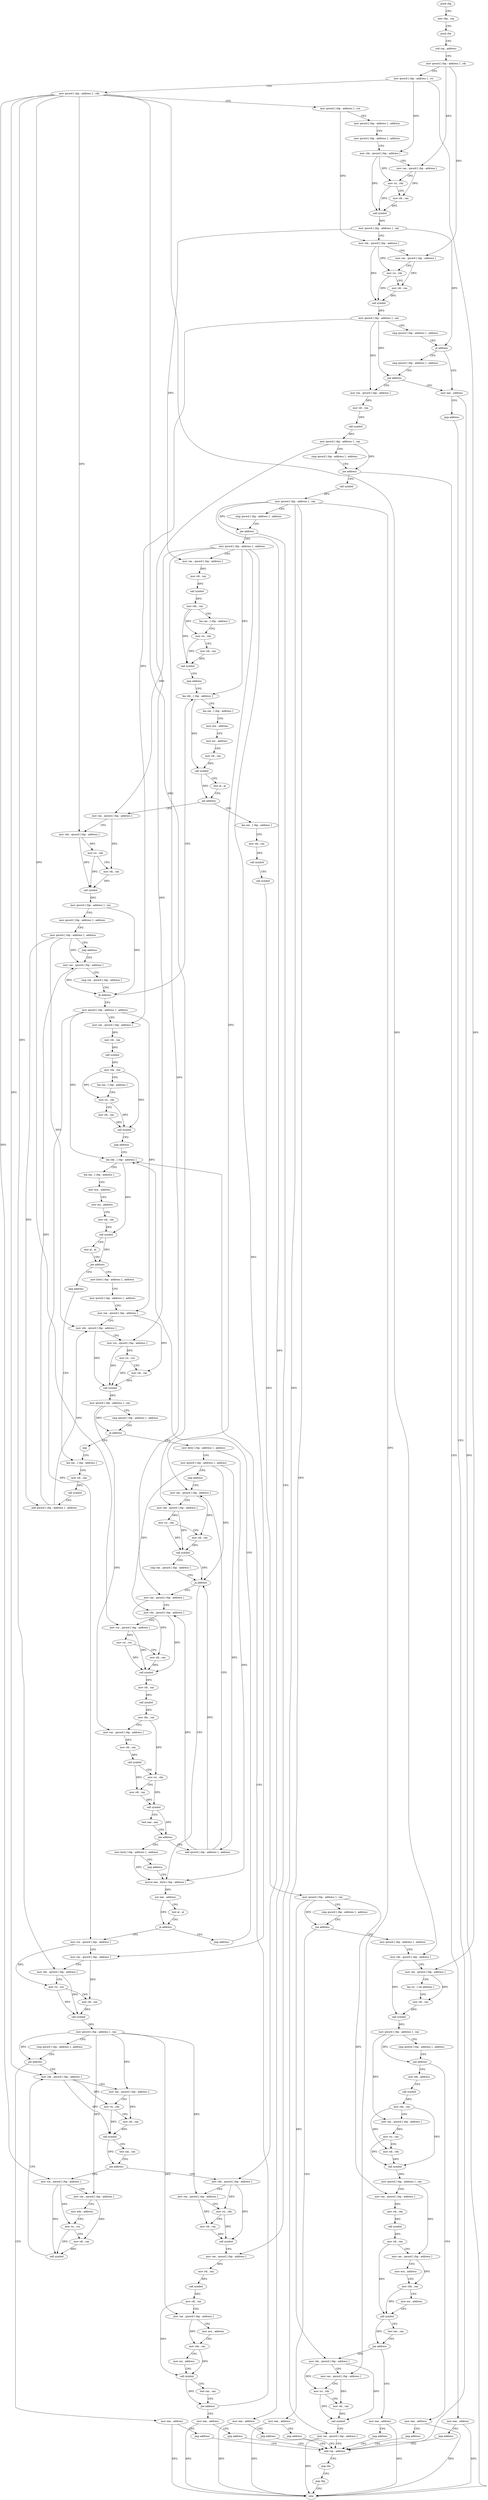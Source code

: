 digraph "func" {
"105841" [label = "push rbp" ]
"105842" [label = "mov rbp , rsp" ]
"105845" [label = "push rbx" ]
"105846" [label = "sub rsp , address" ]
"105853" [label = "mov qword [ rbp - address ] , rdi" ]
"105860" [label = "mov qword [ rbp - address ] , rsi" ]
"105867" [label = "mov qword [ rbp - address ] , rdx" ]
"105874" [label = "mov qword [ rbp - address ] , rcx" ]
"105881" [label = "mov qword [ rbp - address ] , address" ]
"105889" [label = "mov qword [ rbp - address ] , address" ]
"105897" [label = "mov rdx , qword [ rbp - address ]" ]
"105904" [label = "mov rax , qword [ rbp - address ]" ]
"105911" [label = "mov rsi , rdx" ]
"105914" [label = "mov rdi , rax" ]
"105917" [label = "call symbol" ]
"105922" [label = "mov qword [ rbp - address ] , rax" ]
"105926" [label = "mov rdx , qword [ rbp - address ]" ]
"105933" [label = "mov rax , qword [ rbp - address ]" ]
"105940" [label = "mov rsi , rdx" ]
"105943" [label = "mov rdi , rax" ]
"105946" [label = "call symbol" ]
"105951" [label = "mov qword [ rbp - address ] , rax" ]
"105955" [label = "cmp qword [ rbp - address ] , address" ]
"105960" [label = "je address" ]
"105969" [label = "mov eax , address" ]
"105962" [label = "cmp qword [ rbp - address ] , address" ]
"105974" [label = "jmp address" ]
"106855" [label = "add rsp , address" ]
"105967" [label = "jne address" ]
"105979" [label = "mov rax , qword [ rbp - address ]" ]
"106862" [label = "pop rbx" ]
"106863" [label = "pop rbp" ]
"106864" [label = "retn" ]
"105983" [label = "mov rdi , rax" ]
"105986" [label = "call symbol" ]
"105991" [label = "mov qword [ rbp - address ] , rax" ]
"105995" [label = "cmp qword [ rbp - address ] , address" ]
"106000" [label = "jne address" ]
"106012" [label = "call symbol" ]
"106002" [label = "mov eax , address" ]
"106017" [label = "mov qword [ rbp - address ] , rax" ]
"106021" [label = "cmp qword [ rbp - address ] , address" ]
"106026" [label = "jne address" ]
"106038" [label = "mov qword [ rbp - address ] , address" ]
"106028" [label = "mov eax , address" ]
"106007" [label = "jmp address" ]
"106046" [label = "mov rax , qword [ rbp - address ]" ]
"106050" [label = "mov rdi , rax" ]
"106053" [label = "call symbol" ]
"106058" [label = "mov rdx , rax" ]
"106061" [label = "lea rax , [ rbp - address ]" ]
"106068" [label = "mov rsi , rdx" ]
"106071" [label = "mov rdi , rax" ]
"106074" [label = "call symbol" ]
"106079" [label = "jmp address" ]
"106618" [label = "lea rdx , [ rbp - address ]" ]
"106033" [label = "jmp address" ]
"106622" [label = "lea rax , [ rbp - address ]" ]
"106629" [label = "mov ecx , address" ]
"106634" [label = "mov esi , address" ]
"106639" [label = "mov rdi , rax" ]
"106642" [label = "call symbol" ]
"106647" [label = "test al , al" ]
"106649" [label = "jne address" ]
"106084" [label = "mov rax , qword [ rbp - address ]" ]
"106655" [label = "lea rax , [ rbp - address ]" ]
"106088" [label = "mov rdx , qword [ rbp - address ]" ]
"106095" [label = "mov rsi , rdx" ]
"106098" [label = "mov rdi , rax" ]
"106101" [label = "call symbol" ]
"106106" [label = "mov qword [ rbp - address ] , rax" ]
"106110" [label = "mov qword [ rbp - address ] , address" ]
"106118" [label = "mov qword [ rbp - address ] , address" ]
"106126" [label = "jmp address" ]
"106604" [label = "mov rax , qword [ rbp - address ]" ]
"106662" [label = "mov rdi , rax" ]
"106665" [label = "call symbol" ]
"106670" [label = "call symbol" ]
"106675" [label = "mov qword [ rbp - address ] , rax" ]
"106679" [label = "cmp qword [ rbp - address ] , address" ]
"106684" [label = "jne address" ]
"106696" [label = "mov qword [ rbp - address ] , address" ]
"106686" [label = "mov eax , address" ]
"106608" [label = "cmp rax , qword [ rbp - address ]" ]
"106612" [label = "jb address" ]
"106131" [label = "mov qword [ rbp - address ] , address" ]
"106704" [label = "mov rdx , qword [ rbp - address ]" ]
"106711" [label = "mov rax , qword [ rbp - address ]" ]
"106718" [label = "lea rsi , [ rel address ]" ]
"106725" [label = "mov rdi , rax" ]
"106728" [label = "call symbol" ]
"106733" [label = "mov qword [ rbp - address ] , rax" ]
"106737" [label = "cmp qword [ rbp - address ] , address" ]
"106742" [label = "jne address" ]
"106751" [label = "mov edi , address" ]
"106744" [label = "mov eax , address" ]
"106691" [label = "jmp address" ]
"106142" [label = "mov rax , qword [ rbp - address ]" ]
"106146" [label = "mov rdi , rax" ]
"106149" [label = "call symbol" ]
"106154" [label = "mov rdx , rax" ]
"106157" [label = "lea rax , [ rbp - address ]" ]
"106164" [label = "mov rsi , rdx" ]
"106167" [label = "mov rdi , rax" ]
"106170" [label = "call symbol" ]
"106175" [label = "jmp address" ]
"106541" [label = "lea rdx , [ rbp - address ]" ]
"106756" [label = "call symbol" ]
"106761" [label = "mov rdx , rax" ]
"106764" [label = "mov rax , qword [ rbp - address ]" ]
"106768" [label = "mov rsi , rax" ]
"106771" [label = "mov rdi , rdx" ]
"106774" [label = "call symbol" ]
"106779" [label = "mov qword [ rbp - address ] , rax" ]
"106783" [label = "mov rax , qword [ rbp - address ]" ]
"106787" [label = "mov rdi , rax" ]
"106790" [label = "call symbol" ]
"106795" [label = "mov rdi , rax" ]
"106798" [label = "mov rax , qword [ rbp - address ]" ]
"106802" [label = "mov ecx , address" ]
"106807" [label = "mov rdx , rax" ]
"106810" [label = "mov esi , address" ]
"106815" [label = "call symbol" ]
"106820" [label = "test rax , rax" ]
"106823" [label = "jne address" ]
"106832" [label = "mov rdx , qword [ rbp - address ]" ]
"106825" [label = "mov eax , address" ]
"106749" [label = "jmp address" ]
"106548" [label = "lea rax , [ rbp - address ]" ]
"106555" [label = "mov ecx , address" ]
"106560" [label = "mov esi , address" ]
"106565" [label = "mov rdi , rax" ]
"106568" [label = "call symbol" ]
"106573" [label = "test al , al" ]
"106575" [label = "jne address" ]
"106180" [label = "mov byte [ rbp - address ] , address" ]
"106581" [label = "jmp address" ]
"106836" [label = "mov rax , qword [ rbp - address ]" ]
"106840" [label = "mov rsi , rdx" ]
"106843" [label = "mov rdi , rax" ]
"106846" [label = "call symbol" ]
"106851" [label = "mov rax , qword [ rbp - address ]" ]
"106830" [label = "jmp address" ]
"106184" [label = "mov qword [ rbp - address ] , address" ]
"106192" [label = "mov rax , qword [ rbp - address ]" ]
"106199" [label = "mov rdx , qword [ rbp - address ]" ]
"106203" [label = "mov rcx , qword [ rbp - address ]" ]
"106207" [label = "mov rsi , rcx" ]
"106210" [label = "mov rdi , rax" ]
"106213" [label = "call symbol" ]
"106218" [label = "mov qword [ rbp - address ] , rax" ]
"106222" [label = "cmp qword [ rbp - address ] , address" ]
"106227" [label = "je address" ]
"106583" [label = "nop" ]
"106233" [label = "mov byte [ rbp - address ] , address" ]
"106584" [label = "lea rax , [ rbp - address ]" ]
"106237" [label = "mov qword [ rbp - address ] , address" ]
"106245" [label = "jmp address" ]
"106322" [label = "mov rax , qword [ rbp - address ]" ]
"106591" [label = "mov rdi , rax" ]
"106594" [label = "call symbol" ]
"106599" [label = "add qword [ rbp - address ] , address" ]
"106326" [label = "mov rdx , qword [ rbp - address ]" ]
"106333" [label = "mov rsi , rdx" ]
"106336" [label = "mov rdi , rax" ]
"106339" [label = "call symbol" ]
"106344" [label = "cmp rax , qword [ rbp - address ]" ]
"106348" [label = "ja address" ]
"106247" [label = "mov rax , qword [ rbp - address ]" ]
"106350" [label = "movzx eax , byte [ rbp - address ]" ]
"106251" [label = "mov rdx , qword [ rbp - address ]" ]
"106255" [label = "mov rcx , qword [ rbp - address ]" ]
"106262" [label = "mov rsi , rcx" ]
"106265" [label = "mov rdi , rax" ]
"106268" [label = "call symbol" ]
"106273" [label = "mov rdi , rax" ]
"106276" [label = "call symbol" ]
"106281" [label = "mov rbx , rax" ]
"106284" [label = "mov rax , qword [ rbp - address ]" ]
"106288" [label = "mov rdi , rax" ]
"106291" [label = "call symbol" ]
"106296" [label = "mov rsi , rbx" ]
"106299" [label = "mov rdi , rax" ]
"106302" [label = "call symbol" ]
"106307" [label = "test eax , eax" ]
"106309" [label = "jne address" ]
"106317" [label = "add qword [ rbp - address ] , address" ]
"106311" [label = "mov byte [ rbp - address ] , address" ]
"106354" [label = "xor eax , address" ]
"106357" [label = "test al , al" ]
"106359" [label = "je address" ]
"106366" [label = "mov rcx , qword [ rbp - address ]" ]
"106361" [label = "jmp address" ]
"106315" [label = "jmp address" ]
"106373" [label = "mov rax , qword [ rbp - address ]" ]
"106377" [label = "mov rdx , qword [ rbp - address ]" ]
"106384" [label = "mov rsi , rcx" ]
"106387" [label = "mov rdi , rax" ]
"106390" [label = "call symbol" ]
"106395" [label = "mov qword [ rbp - address ] , rax" ]
"106399" [label = "cmp qword [ rbp - address ] , address" ]
"106404" [label = "jne address" ]
"106443" [label = "mov rdx , qword [ rbp - address ]" ]
"106406" [label = "mov eax , address" ]
"106450" [label = "mov rax , qword [ rbp - address ]" ]
"106454" [label = "mov rsi , rdx" ]
"106457" [label = "mov rdi , rax" ]
"106460" [label = "call symbol" ]
"106465" [label = "test rax , rax" ]
"106468" [label = "jne address" ]
"106416" [label = "mov rcx , qword [ rbp - address ]" ]
"106470" [label = "mov rdx , qword [ rbp - address ]" ]
"106411" [label = "jmp address" ]
"106423" [label = "mov rax , qword [ rbp - address ]" ]
"106427" [label = "mov edx , address" ]
"106432" [label = "mov rsi , rcx" ]
"106435" [label = "mov rdi , rax" ]
"106438" [label = "call symbol" ]
"106474" [label = "mov rax , qword [ rbp - address ]" ]
"106478" [label = "mov rsi , rdx" ]
"106481" [label = "mov rdi , rax" ]
"106484" [label = "call symbol" ]
"106489" [label = "mov rax , qword [ rbp - address ]" ]
"106493" [label = "mov rdi , rax" ]
"106496" [label = "call symbol" ]
"106501" [label = "mov rdi , rax" ]
"106504" [label = "mov rax , qword [ rbp - address ]" ]
"106508" [label = "mov ecx , address" ]
"106513" [label = "mov rdx , rax" ]
"106516" [label = "mov esi , address" ]
"106521" [label = "call symbol" ]
"106526" [label = "test rax , rax" ]
"106529" [label = "jne address" ]
"106531" [label = "mov eax , address" ]
"106536" [label = "jmp address" ]
"105841" -> "105842" [ label = "CFG" ]
"105842" -> "105845" [ label = "CFG" ]
"105845" -> "105846" [ label = "CFG" ]
"105846" -> "105853" [ label = "CFG" ]
"105853" -> "105860" [ label = "CFG" ]
"105853" -> "105904" [ label = "DFG" ]
"105853" -> "105933" [ label = "DFG" ]
"105860" -> "105867" [ label = "CFG" ]
"105860" -> "105897" [ label = "DFG" ]
"105860" -> "106711" [ label = "DFG" ]
"105867" -> "105874" [ label = "CFG" ]
"105867" -> "106088" [ label = "DFG" ]
"105867" -> "106704" [ label = "DFG" ]
"105867" -> "106326" [ label = "DFG" ]
"105867" -> "106255" [ label = "DFG" ]
"105867" -> "106377" [ label = "DFG" ]
"105867" -> "106443" [ label = "DFG" ]
"105867" -> "106416" [ label = "DFG" ]
"105874" -> "105881" [ label = "CFG" ]
"105874" -> "105926" [ label = "DFG" ]
"105881" -> "105889" [ label = "CFG" ]
"105889" -> "105897" [ label = "CFG" ]
"105897" -> "105904" [ label = "CFG" ]
"105897" -> "105911" [ label = "DFG" ]
"105897" -> "105917" [ label = "DFG" ]
"105904" -> "105911" [ label = "CFG" ]
"105904" -> "105914" [ label = "DFG" ]
"105911" -> "105914" [ label = "CFG" ]
"105911" -> "105917" [ label = "DFG" ]
"105914" -> "105917" [ label = "DFG" ]
"105917" -> "105922" [ label = "DFG" ]
"105922" -> "105926" [ label = "CFG" ]
"105922" -> "105960" [ label = "DFG" ]
"105922" -> "106046" [ label = "DFG" ]
"105926" -> "105933" [ label = "CFG" ]
"105926" -> "105940" [ label = "DFG" ]
"105926" -> "105946" [ label = "DFG" ]
"105933" -> "105940" [ label = "CFG" ]
"105933" -> "105943" [ label = "DFG" ]
"105940" -> "105943" [ label = "CFG" ]
"105940" -> "105946" [ label = "DFG" ]
"105943" -> "105946" [ label = "DFG" ]
"105946" -> "105951" [ label = "DFG" ]
"105951" -> "105955" [ label = "CFG" ]
"105951" -> "105967" [ label = "DFG" ]
"105951" -> "105979" [ label = "DFG" ]
"105951" -> "106142" [ label = "DFG" ]
"105955" -> "105960" [ label = "CFG" ]
"105960" -> "105969" [ label = "CFG" ]
"105960" -> "105962" [ label = "CFG" ]
"105969" -> "105974" [ label = "CFG" ]
"105969" -> "106864" [ label = "DFG" ]
"105962" -> "105967" [ label = "CFG" ]
"105974" -> "106855" [ label = "CFG" ]
"106855" -> "106862" [ label = "CFG" ]
"105967" -> "105979" [ label = "CFG" ]
"105967" -> "105969" [ label = "CFG" ]
"105979" -> "105983" [ label = "DFG" ]
"106862" -> "106863" [ label = "CFG" ]
"106863" -> "106864" [ label = "CFG" ]
"105983" -> "105986" [ label = "DFG" ]
"105986" -> "105991" [ label = "DFG" ]
"105991" -> "105995" [ label = "CFG" ]
"105991" -> "106000" [ label = "DFG" ]
"105991" -> "106203" [ label = "DFG" ]
"105995" -> "106000" [ label = "CFG" ]
"106000" -> "106012" [ label = "CFG" ]
"106000" -> "106002" [ label = "CFG" ]
"106012" -> "106017" [ label = "DFG" ]
"106002" -> "106007" [ label = "CFG" ]
"106002" -> "106864" [ label = "DFG" ]
"106017" -> "106021" [ label = "CFG" ]
"106017" -> "106026" [ label = "DFG" ]
"106017" -> "106836" [ label = "DFG" ]
"106017" -> "106851" [ label = "DFG" ]
"106017" -> "106470" [ label = "DFG" ]
"106017" -> "106489" [ label = "DFG" ]
"106021" -> "106026" [ label = "CFG" ]
"106026" -> "106038" [ label = "CFG" ]
"106026" -> "106028" [ label = "CFG" ]
"106038" -> "106046" [ label = "CFG" ]
"106038" -> "106084" [ label = "DFG" ]
"106038" -> "106322" [ label = "DFG" ]
"106038" -> "106247" [ label = "DFG" ]
"106038" -> "106373" [ label = "DFG" ]
"106038" -> "106618" [ label = "DFG" ]
"106028" -> "106033" [ label = "CFG" ]
"106028" -> "106864" [ label = "DFG" ]
"106007" -> "106855" [ label = "CFG" ]
"106046" -> "106050" [ label = "DFG" ]
"106050" -> "106053" [ label = "DFG" ]
"106053" -> "106058" [ label = "DFG" ]
"106058" -> "106061" [ label = "CFG" ]
"106058" -> "106068" [ label = "DFG" ]
"106058" -> "106074" [ label = "DFG" ]
"106061" -> "106068" [ label = "CFG" ]
"106068" -> "106071" [ label = "CFG" ]
"106068" -> "106074" [ label = "DFG" ]
"106071" -> "106074" [ label = "DFG" ]
"106074" -> "106079" [ label = "CFG" ]
"106079" -> "106618" [ label = "CFG" ]
"106618" -> "106622" [ label = "CFG" ]
"106618" -> "106642" [ label = "DFG" ]
"106033" -> "106855" [ label = "CFG" ]
"106622" -> "106629" [ label = "CFG" ]
"106629" -> "106634" [ label = "CFG" ]
"106634" -> "106639" [ label = "CFG" ]
"106639" -> "106642" [ label = "DFG" ]
"106642" -> "106647" [ label = "CFG" ]
"106642" -> "106649" [ label = "DFG" ]
"106647" -> "106649" [ label = "CFG" ]
"106649" -> "106084" [ label = "CFG" ]
"106649" -> "106655" [ label = "CFG" ]
"106084" -> "106088" [ label = "CFG" ]
"106084" -> "106098" [ label = "DFG" ]
"106655" -> "106662" [ label = "CFG" ]
"106088" -> "106095" [ label = "DFG" ]
"106088" -> "106101" [ label = "DFG" ]
"106095" -> "106098" [ label = "CFG" ]
"106095" -> "106101" [ label = "DFG" ]
"106098" -> "106101" [ label = "DFG" ]
"106101" -> "106106" [ label = "DFG" ]
"106106" -> "106110" [ label = "CFG" ]
"106106" -> "106612" [ label = "DFG" ]
"106110" -> "106118" [ label = "CFG" ]
"106118" -> "106126" [ label = "CFG" ]
"106118" -> "106604" [ label = "DFG" ]
"106118" -> "106199" [ label = "DFG" ]
"106118" -> "106599" [ label = "DFG" ]
"106126" -> "106604" [ label = "CFG" ]
"106604" -> "106608" [ label = "CFG" ]
"106604" -> "106612" [ label = "DFG" ]
"106662" -> "106665" [ label = "DFG" ]
"106665" -> "106670" [ label = "CFG" ]
"106670" -> "106675" [ label = "DFG" ]
"106675" -> "106679" [ label = "CFG" ]
"106675" -> "106684" [ label = "DFG" ]
"106675" -> "106783" [ label = "DFG" ]
"106675" -> "106832" [ label = "DFG" ]
"106679" -> "106684" [ label = "CFG" ]
"106684" -> "106696" [ label = "CFG" ]
"106684" -> "106686" [ label = "CFG" ]
"106696" -> "106704" [ label = "CFG" ]
"106686" -> "106691" [ label = "CFG" ]
"106686" -> "106864" [ label = "DFG" ]
"106608" -> "106612" [ label = "CFG" ]
"106612" -> "106131" [ label = "CFG" ]
"106612" -> "106618" [ label = "CFG" ]
"106131" -> "106142" [ label = "CFG" ]
"106131" -> "106192" [ label = "DFG" ]
"106131" -> "106366" [ label = "DFG" ]
"106131" -> "106541" [ label = "DFG" ]
"106704" -> "106711" [ label = "CFG" ]
"106704" -> "106728" [ label = "DFG" ]
"106711" -> "106718" [ label = "CFG" ]
"106711" -> "106725" [ label = "DFG" ]
"106718" -> "106725" [ label = "CFG" ]
"106725" -> "106728" [ label = "DFG" ]
"106728" -> "106733" [ label = "DFG" ]
"106733" -> "106737" [ label = "CFG" ]
"106733" -> "106742" [ label = "DFG" ]
"106733" -> "106764" [ label = "DFG" ]
"106737" -> "106742" [ label = "CFG" ]
"106742" -> "106751" [ label = "CFG" ]
"106742" -> "106744" [ label = "CFG" ]
"106751" -> "106756" [ label = "CFG" ]
"106744" -> "106749" [ label = "CFG" ]
"106744" -> "106864" [ label = "DFG" ]
"106691" -> "106855" [ label = "CFG" ]
"106142" -> "106146" [ label = "DFG" ]
"106146" -> "106149" [ label = "DFG" ]
"106149" -> "106154" [ label = "DFG" ]
"106154" -> "106157" [ label = "CFG" ]
"106154" -> "106164" [ label = "DFG" ]
"106154" -> "106170" [ label = "DFG" ]
"106157" -> "106164" [ label = "CFG" ]
"106164" -> "106167" [ label = "CFG" ]
"106164" -> "106170" [ label = "DFG" ]
"106167" -> "106170" [ label = "DFG" ]
"106170" -> "106175" [ label = "CFG" ]
"106175" -> "106541" [ label = "CFG" ]
"106541" -> "106548" [ label = "CFG" ]
"106541" -> "106568" [ label = "DFG" ]
"106756" -> "106761" [ label = "DFG" ]
"106761" -> "106764" [ label = "CFG" ]
"106761" -> "106771" [ label = "DFG" ]
"106761" -> "106774" [ label = "DFG" ]
"106764" -> "106768" [ label = "DFG" ]
"106768" -> "106771" [ label = "CFG" ]
"106768" -> "106774" [ label = "DFG" ]
"106771" -> "106774" [ label = "DFG" ]
"106774" -> "106779" [ label = "DFG" ]
"106779" -> "106783" [ label = "CFG" ]
"106779" -> "106798" [ label = "DFG" ]
"106783" -> "106787" [ label = "DFG" ]
"106787" -> "106790" [ label = "DFG" ]
"106790" -> "106795" [ label = "DFG" ]
"106795" -> "106798" [ label = "CFG" ]
"106795" -> "106815" [ label = "DFG" ]
"106798" -> "106802" [ label = "CFG" ]
"106798" -> "106807" [ label = "DFG" ]
"106802" -> "106807" [ label = "CFG" ]
"106807" -> "106810" [ label = "CFG" ]
"106807" -> "106815" [ label = "DFG" ]
"106810" -> "106815" [ label = "CFG" ]
"106815" -> "106820" [ label = "CFG" ]
"106815" -> "106823" [ label = "DFG" ]
"106820" -> "106823" [ label = "CFG" ]
"106823" -> "106832" [ label = "CFG" ]
"106823" -> "106825" [ label = "CFG" ]
"106832" -> "106836" [ label = "CFG" ]
"106832" -> "106840" [ label = "DFG" ]
"106832" -> "106846" [ label = "DFG" ]
"106825" -> "106830" [ label = "CFG" ]
"106825" -> "106864" [ label = "DFG" ]
"106749" -> "106855" [ label = "CFG" ]
"106548" -> "106555" [ label = "CFG" ]
"106555" -> "106560" [ label = "CFG" ]
"106560" -> "106565" [ label = "CFG" ]
"106565" -> "106568" [ label = "DFG" ]
"106568" -> "106573" [ label = "CFG" ]
"106568" -> "106575" [ label = "DFG" ]
"106573" -> "106575" [ label = "CFG" ]
"106575" -> "106180" [ label = "CFG" ]
"106575" -> "106581" [ label = "CFG" ]
"106180" -> "106184" [ label = "CFG" ]
"106581" -> "106584" [ label = "CFG" ]
"106836" -> "106840" [ label = "CFG" ]
"106836" -> "106843" [ label = "DFG" ]
"106840" -> "106843" [ label = "CFG" ]
"106840" -> "106846" [ label = "DFG" ]
"106843" -> "106846" [ label = "DFG" ]
"106846" -> "106851" [ label = "CFG" ]
"106851" -> "106855" [ label = "CFG" ]
"106851" -> "106864" [ label = "DFG" ]
"106830" -> "106855" [ label = "CFG" ]
"106184" -> "106192" [ label = "CFG" ]
"106192" -> "106199" [ label = "CFG" ]
"106192" -> "106210" [ label = "DFG" ]
"106199" -> "106203" [ label = "CFG" ]
"106199" -> "106213" [ label = "DFG" ]
"106203" -> "106207" [ label = "DFG" ]
"106203" -> "106213" [ label = "DFG" ]
"106207" -> "106210" [ label = "CFG" ]
"106207" -> "106213" [ label = "DFG" ]
"106210" -> "106213" [ label = "DFG" ]
"106213" -> "106218" [ label = "DFG" ]
"106218" -> "106222" [ label = "CFG" ]
"106218" -> "106227" [ label = "DFG" ]
"106218" -> "106284" [ label = "DFG" ]
"106222" -> "106227" [ label = "CFG" ]
"106227" -> "106583" [ label = "CFG" ]
"106227" -> "106233" [ label = "CFG" ]
"106583" -> "106584" [ label = "CFG" ]
"106233" -> "106237" [ label = "CFG" ]
"106233" -> "106350" [ label = "DFG" ]
"106584" -> "106591" [ label = "CFG" ]
"106237" -> "106245" [ label = "CFG" ]
"106237" -> "106348" [ label = "DFG" ]
"106237" -> "106251" [ label = "DFG" ]
"106237" -> "106317" [ label = "DFG" ]
"106245" -> "106322" [ label = "CFG" ]
"106322" -> "106326" [ label = "CFG" ]
"106322" -> "106336" [ label = "DFG" ]
"106591" -> "106594" [ label = "DFG" ]
"106594" -> "106599" [ label = "CFG" ]
"106599" -> "106604" [ label = "DFG" ]
"106599" -> "106199" [ label = "DFG" ]
"106326" -> "106333" [ label = "DFG" ]
"106326" -> "106339" [ label = "DFG" ]
"106333" -> "106336" [ label = "CFG" ]
"106333" -> "106339" [ label = "DFG" ]
"106336" -> "106339" [ label = "DFG" ]
"106339" -> "106344" [ label = "CFG" ]
"106339" -> "106348" [ label = "DFG" ]
"106344" -> "106348" [ label = "CFG" ]
"106348" -> "106247" [ label = "CFG" ]
"106348" -> "106350" [ label = "CFG" ]
"106247" -> "106251" [ label = "CFG" ]
"106247" -> "106265" [ label = "DFG" ]
"106350" -> "106354" [ label = "DFG" ]
"106251" -> "106255" [ label = "CFG" ]
"106251" -> "106268" [ label = "DFG" ]
"106255" -> "106262" [ label = "DFG" ]
"106255" -> "106268" [ label = "DFG" ]
"106262" -> "106265" [ label = "CFG" ]
"106262" -> "106268" [ label = "DFG" ]
"106265" -> "106268" [ label = "DFG" ]
"106268" -> "106273" [ label = "DFG" ]
"106273" -> "106276" [ label = "DFG" ]
"106276" -> "106281" [ label = "DFG" ]
"106281" -> "106284" [ label = "CFG" ]
"106281" -> "106296" [ label = "DFG" ]
"106284" -> "106288" [ label = "DFG" ]
"106288" -> "106291" [ label = "DFG" ]
"106291" -> "106296" [ label = "CFG" ]
"106291" -> "106299" [ label = "DFG" ]
"106296" -> "106299" [ label = "CFG" ]
"106296" -> "106302" [ label = "DFG" ]
"106299" -> "106302" [ label = "DFG" ]
"106302" -> "106307" [ label = "CFG" ]
"106302" -> "106309" [ label = "DFG" ]
"106307" -> "106309" [ label = "CFG" ]
"106309" -> "106317" [ label = "CFG" ]
"106309" -> "106311" [ label = "CFG" ]
"106317" -> "106322" [ label = "CFG" ]
"106317" -> "106348" [ label = "DFG" ]
"106317" -> "106251" [ label = "DFG" ]
"106311" -> "106315" [ label = "CFG" ]
"106311" -> "106350" [ label = "DFG" ]
"106354" -> "106357" [ label = "CFG" ]
"106354" -> "106359" [ label = "DFG" ]
"106357" -> "106359" [ label = "CFG" ]
"106359" -> "106366" [ label = "CFG" ]
"106359" -> "106361" [ label = "CFG" ]
"106366" -> "106373" [ label = "CFG" ]
"106366" -> "106384" [ label = "DFG" ]
"106361" -> "106541" [ label = "CFG" ]
"106315" -> "106350" [ label = "CFG" ]
"106373" -> "106377" [ label = "CFG" ]
"106373" -> "106387" [ label = "DFG" ]
"106377" -> "106384" [ label = "CFG" ]
"106377" -> "106390" [ label = "DFG" ]
"106384" -> "106387" [ label = "CFG" ]
"106384" -> "106390" [ label = "DFG" ]
"106387" -> "106390" [ label = "DFG" ]
"106390" -> "106395" [ label = "DFG" ]
"106395" -> "106399" [ label = "CFG" ]
"106395" -> "106404" [ label = "DFG" ]
"106395" -> "106450" [ label = "DFG" ]
"106395" -> "106423" [ label = "DFG" ]
"106395" -> "106474" [ label = "DFG" ]
"106395" -> "106504" [ label = "DFG" ]
"106399" -> "106404" [ label = "CFG" ]
"106404" -> "106443" [ label = "CFG" ]
"106404" -> "106406" [ label = "CFG" ]
"106443" -> "106450" [ label = "CFG" ]
"106443" -> "106454" [ label = "DFG" ]
"106443" -> "106460" [ label = "DFG" ]
"106406" -> "106411" [ label = "CFG" ]
"106406" -> "106864" [ label = "DFG" ]
"106450" -> "106454" [ label = "CFG" ]
"106450" -> "106457" [ label = "DFG" ]
"106454" -> "106457" [ label = "CFG" ]
"106454" -> "106460" [ label = "DFG" ]
"106457" -> "106460" [ label = "DFG" ]
"106460" -> "106465" [ label = "CFG" ]
"106460" -> "106468" [ label = "DFG" ]
"106465" -> "106468" [ label = "CFG" ]
"106468" -> "106416" [ label = "CFG" ]
"106468" -> "106470" [ label = "CFG" ]
"106416" -> "106423" [ label = "CFG" ]
"106416" -> "106432" [ label = "DFG" ]
"106416" -> "106438" [ label = "DFG" ]
"106470" -> "106474" [ label = "CFG" ]
"106470" -> "106478" [ label = "DFG" ]
"106470" -> "106484" [ label = "DFG" ]
"106411" -> "106855" [ label = "CFG" ]
"106423" -> "106427" [ label = "CFG" ]
"106423" -> "106435" [ label = "DFG" ]
"106427" -> "106432" [ label = "CFG" ]
"106432" -> "106435" [ label = "CFG" ]
"106432" -> "106438" [ label = "DFG" ]
"106435" -> "106438" [ label = "DFG" ]
"106438" -> "106443" [ label = "CFG" ]
"106474" -> "106478" [ label = "CFG" ]
"106474" -> "106481" [ label = "DFG" ]
"106478" -> "106481" [ label = "CFG" ]
"106478" -> "106484" [ label = "DFG" ]
"106481" -> "106484" [ label = "DFG" ]
"106484" -> "106489" [ label = "CFG" ]
"106489" -> "106493" [ label = "DFG" ]
"106493" -> "106496" [ label = "DFG" ]
"106496" -> "106501" [ label = "DFG" ]
"106501" -> "106504" [ label = "CFG" ]
"106501" -> "106521" [ label = "DFG" ]
"106504" -> "106508" [ label = "CFG" ]
"106504" -> "106513" [ label = "DFG" ]
"106508" -> "106513" [ label = "CFG" ]
"106513" -> "106516" [ label = "CFG" ]
"106513" -> "106521" [ label = "DFG" ]
"106516" -> "106521" [ label = "CFG" ]
"106521" -> "106526" [ label = "CFG" ]
"106521" -> "106529" [ label = "DFG" ]
"106526" -> "106529" [ label = "CFG" ]
"106529" -> "106541" [ label = "CFG" ]
"106529" -> "106531" [ label = "CFG" ]
"106531" -> "106536" [ label = "CFG" ]
"106531" -> "106864" [ label = "DFG" ]
"106536" -> "106855" [ label = "CFG" ]
}
